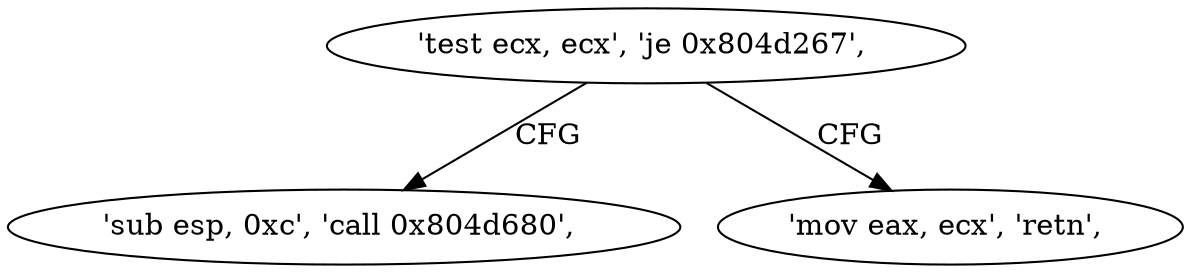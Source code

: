 digraph "func" {
"134533728" [label = "'test ecx, ecx', 'je 0x804d267', " ]
"134533735" [label = "'sub esp, 0xc', 'call 0x804d680', " ]
"134533732" [label = "'mov eax, ecx', 'retn', " ]
"134533728" -> "134533735" [ label = "CFG" ]
"134533728" -> "134533732" [ label = "CFG" ]
}
